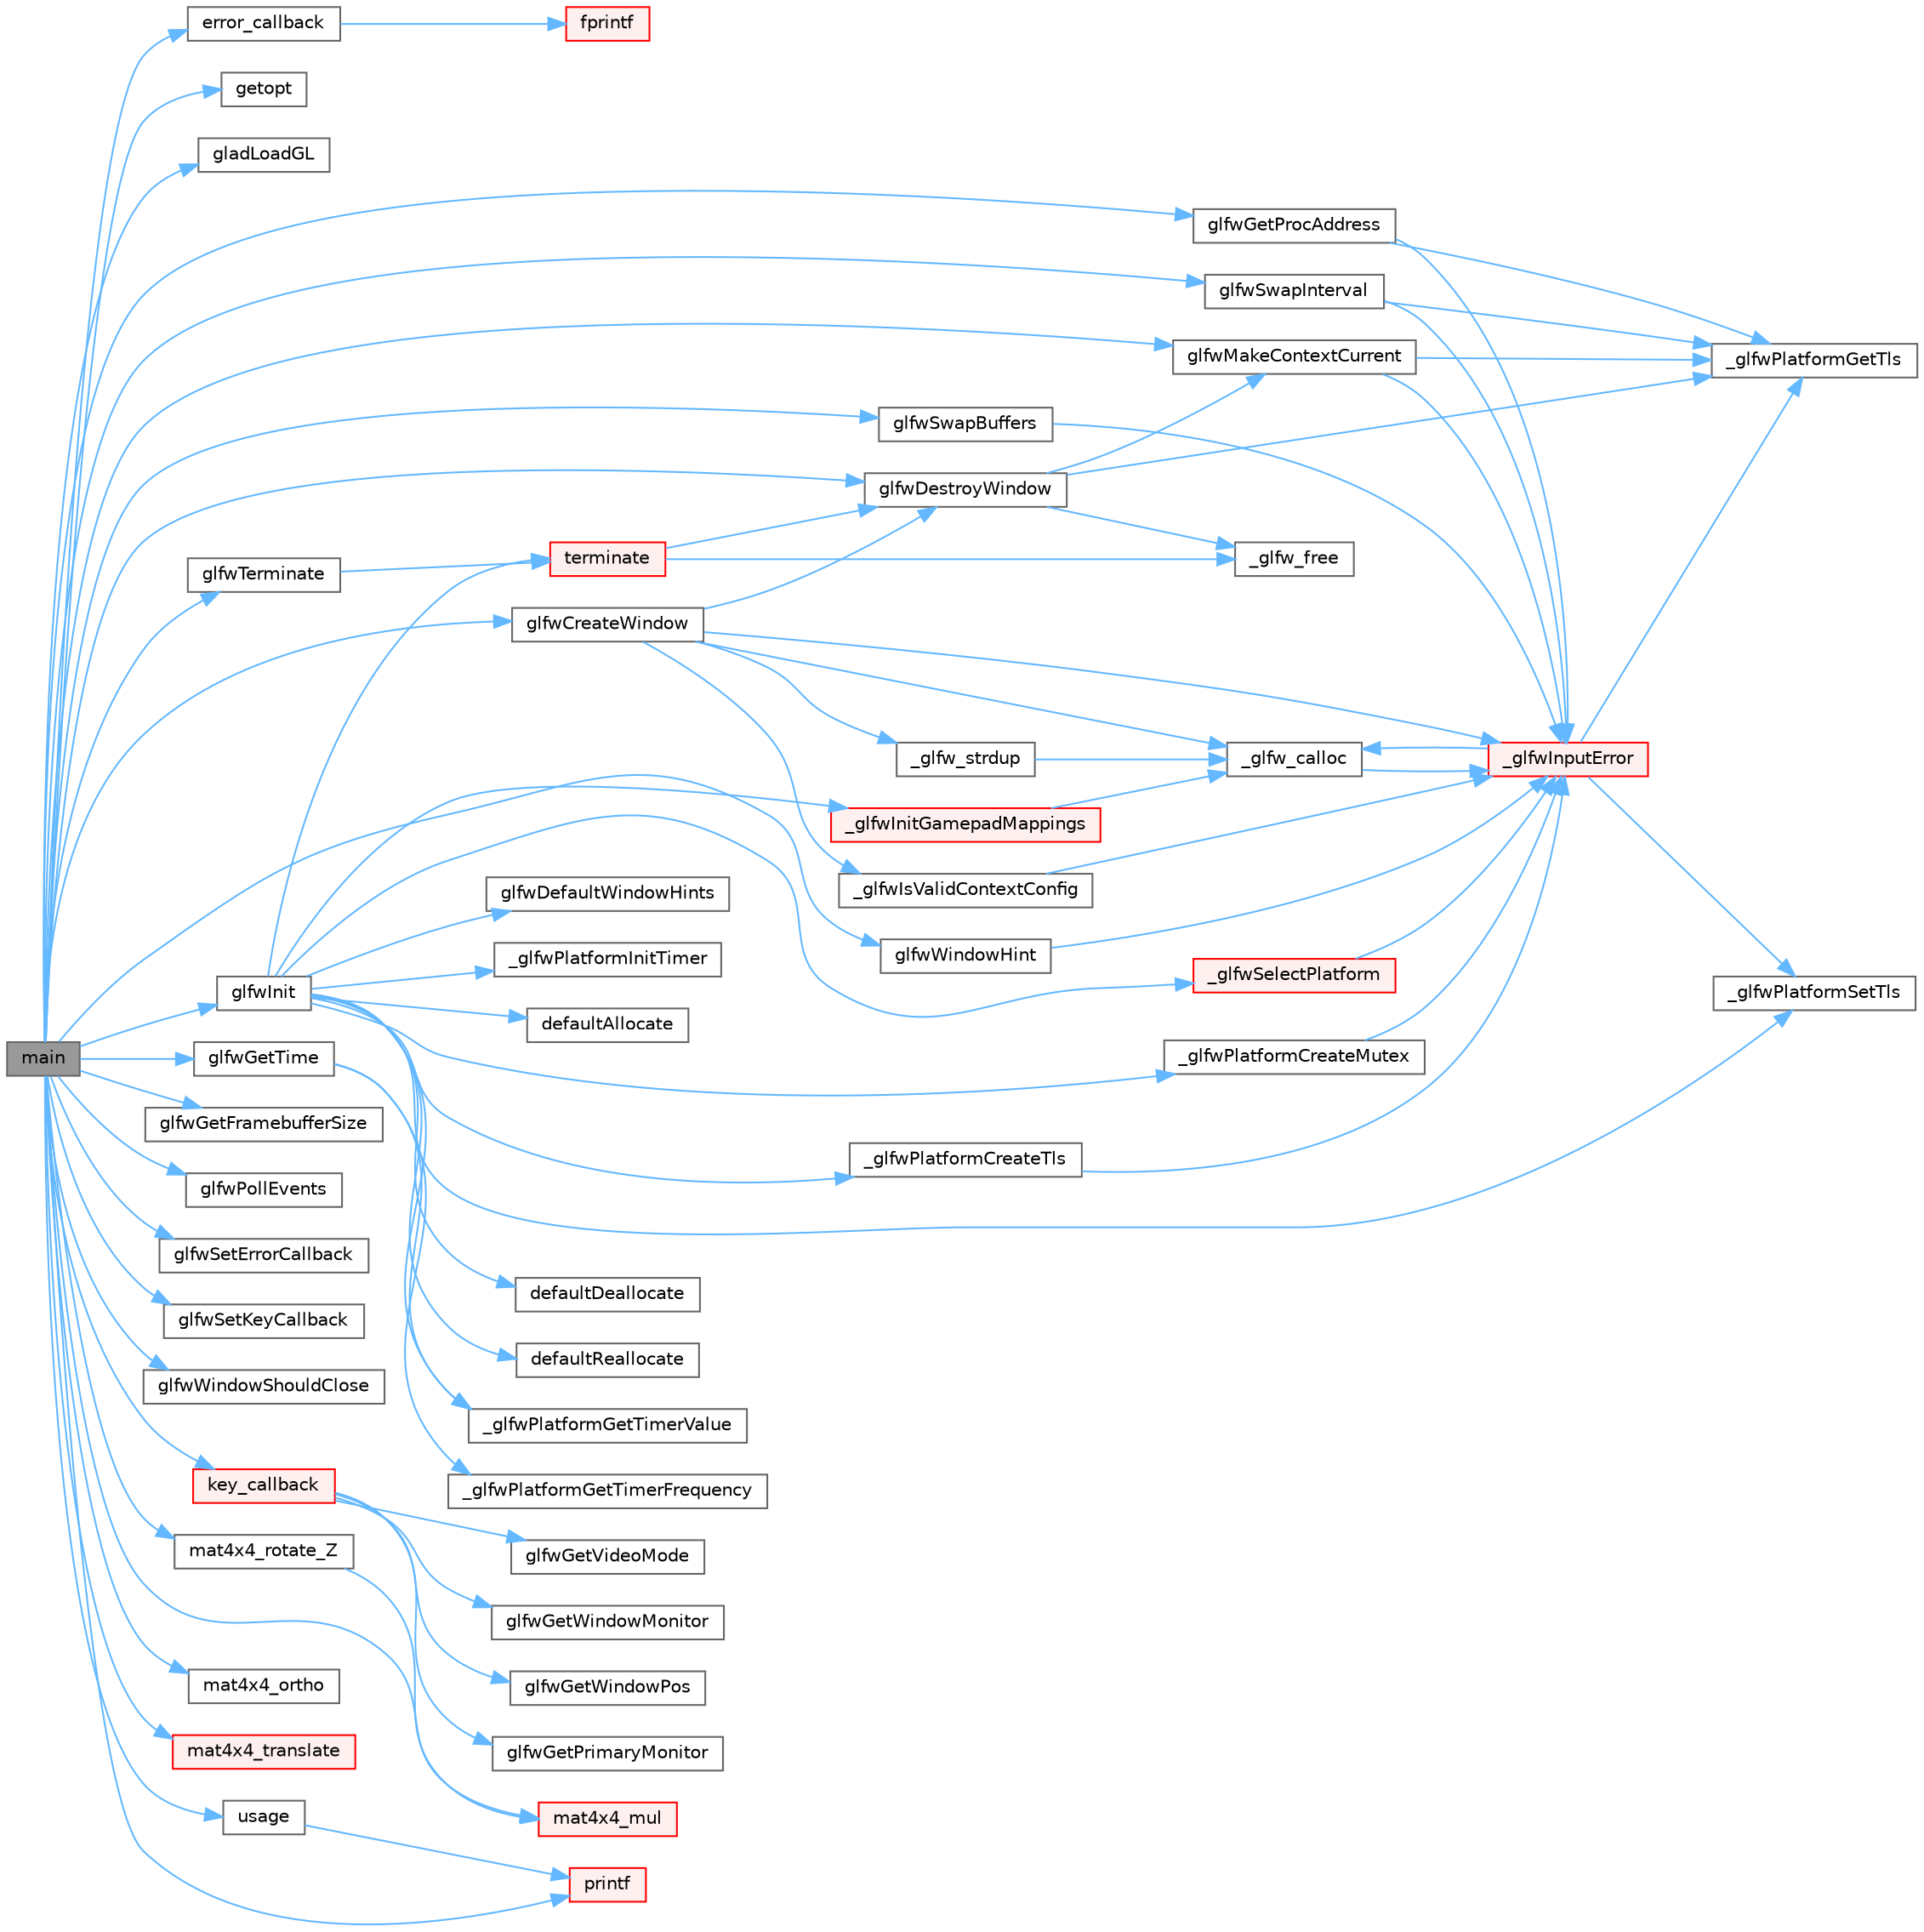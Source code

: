 digraph "main"
{
 // LATEX_PDF_SIZE
  bgcolor="transparent";
  edge [fontname=Helvetica,fontsize=10,labelfontname=Helvetica,labelfontsize=10];
  node [fontname=Helvetica,fontsize=10,shape=box,height=0.2,width=0.4];
  rankdir="LR";
  Node1 [id="Node000001",label="main",height=0.2,width=0.4,color="gray40", fillcolor="grey60", style="filled", fontcolor="black",tooltip=" "];
  Node1 -> Node2 [id="edge1_Node000001_Node000002",color="steelblue1",style="solid",tooltip=" "];
  Node2 [id="Node000002",label="error_callback",height=0.2,width=0.4,color="grey40", fillcolor="white", style="filled",URL="$heightmap_8c.html#a6e6d1771a9242858811be0a3569838fa",tooltip=" "];
  Node2 -> Node3 [id="edge2_Node000002_Node000003",color="steelblue1",style="solid",tooltip=" "];
  Node3 [id="Node000003",label="fprintf",height=0.2,width=0.4,color="red", fillcolor="#FFF0F0", style="filled",URL="$printf_8h.html#a9f315126362cae9675de1642105e631e",tooltip=" "];
  Node1 -> Node36 [id="edge3_Node000001_Node000036",color="steelblue1",style="solid",tooltip=" "];
  Node36 [id="Node000036",label="getopt",height=0.2,width=0.4,color="grey40", fillcolor="white", style="filled",URL="$getopt_8c.html#a5ffa4c677fc71cecd94f140ef9db624c",tooltip=" "];
  Node1 -> Node37 [id="edge4_Node000001_Node000037",color="steelblue1",style="solid",tooltip=" "];
  Node37 [id="Node000037",label="gladLoadGL",height=0.2,width=0.4,color="grey40", fillcolor="white", style="filled",URL="$gl_8h.html#a7994567e82772589f6e507f74300bac0",tooltip=" "];
  Node1 -> Node38 [id="edge5_Node000001_Node000038",color="steelblue1",style="solid",tooltip=" "];
  Node38 [id="Node000038",label="glfwCreateWindow",height=0.2,width=0.4,color="grey40", fillcolor="white", style="filled",URL="$group__window.html#gaaccd00fafe81e2db94e8cdf55721e055",tooltip="Creates a window and its associated context."];
  Node38 -> Node39 [id="edge6_Node000038_Node000039",color="steelblue1",style="solid",tooltip=" "];
  Node39 [id="Node000039",label="_glfw_calloc",height=0.2,width=0.4,color="grey40", fillcolor="white", style="filled",URL="$glfw_2src_2init_8c.html#a88a6e01ef5c1245a6d2a5e62b02e5678",tooltip=" "];
  Node39 -> Node40 [id="edge7_Node000039_Node000040",color="steelblue1",style="solid",tooltip=" "];
  Node40 [id="Node000040",label="_glfwInputError",height=0.2,width=0.4,color="red", fillcolor="#FFF0F0", style="filled",URL="$glfw_2src_2init_8c.html#a3287b282ec57a4a89127ae51f49f10f5",tooltip=" "];
  Node40 -> Node39 [id="edge8_Node000040_Node000039",color="steelblue1",style="solid",tooltip=" "];
  Node40 -> Node41 [id="edge9_Node000040_Node000041",color="steelblue1",style="solid",tooltip=" "];
  Node41 [id="Node000041",label="_glfwPlatformGetTls",height=0.2,width=0.4,color="grey40", fillcolor="white", style="filled",URL="$posix__thread_8c.html#a7d2f6e8ecd2e06f2e86d9446d642bd00",tooltip=" "];
  Node40 -> Node43 [id="edge10_Node000040_Node000043",color="steelblue1",style="solid",tooltip=" "];
  Node43 [id="Node000043",label="_glfwPlatformSetTls",height=0.2,width=0.4,color="grey40", fillcolor="white", style="filled",URL="$posix__thread_8c.html#a302f48b6d4dba6b3579449d8a43cfae7",tooltip=" "];
  Node38 -> Node45 [id="edge11_Node000038_Node000045",color="steelblue1",style="solid",tooltip=" "];
  Node45 [id="Node000045",label="_glfw_strdup",height=0.2,width=0.4,color="grey40", fillcolor="white", style="filled",URL="$glfw_2src_2init_8c.html#af725e1f466a710a1fc590ff3726f1151",tooltip=" "];
  Node45 -> Node39 [id="edge12_Node000045_Node000039",color="steelblue1",style="solid",tooltip=" "];
  Node38 -> Node40 [id="edge13_Node000038_Node000040",color="steelblue1",style="solid",tooltip=" "];
  Node38 -> Node46 [id="edge14_Node000038_Node000046",color="steelblue1",style="solid",tooltip=" "];
  Node46 [id="Node000046",label="_glfwIsValidContextConfig",height=0.2,width=0.4,color="grey40", fillcolor="white", style="filled",URL="$context_8c.html#a659c5d5b0cd359304004700d16a76954",tooltip=" "];
  Node46 -> Node40 [id="edge15_Node000046_Node000040",color="steelblue1",style="solid",tooltip=" "];
  Node38 -> Node47 [id="edge16_Node000038_Node000047",color="steelblue1",style="solid",tooltip=" "];
  Node47 [id="Node000047",label="glfwDestroyWindow",height=0.2,width=0.4,color="grey40", fillcolor="white", style="filled",URL="$group__window.html#ga806747476b7247d292be3711c323ea10",tooltip="Destroys the specified window and its context."];
  Node47 -> Node48 [id="edge17_Node000047_Node000048",color="steelblue1",style="solid",tooltip=" "];
  Node48 [id="Node000048",label="_glfw_free",height=0.2,width=0.4,color="grey40", fillcolor="white", style="filled",URL="$glfw_2src_2init_8c.html#abcf72962b101a8a5c539da1a278b0e9e",tooltip=" "];
  Node47 -> Node41 [id="edge18_Node000047_Node000041",color="steelblue1",style="solid",tooltip=" "];
  Node47 -> Node49 [id="edge19_Node000047_Node000049",color="steelblue1",style="solid",tooltip=" "];
  Node49 [id="Node000049",label="glfwMakeContextCurrent",height=0.2,width=0.4,color="grey40", fillcolor="white", style="filled",URL="$group__context.html#gafd76c93e15ec8b0b90506a9936a46185",tooltip="Makes the context of the specified window current for the calling thread."];
  Node49 -> Node40 [id="edge20_Node000049_Node000040",color="steelblue1",style="solid",tooltip=" "];
  Node49 -> Node41 [id="edge21_Node000049_Node000041",color="steelblue1",style="solid",tooltip=" "];
  Node1 -> Node47 [id="edge22_Node000001_Node000047",color="steelblue1",style="solid",tooltip=" "];
  Node1 -> Node50 [id="edge23_Node000001_Node000050",color="steelblue1",style="solid",tooltip=" "];
  Node50 [id="Node000050",label="glfwGetFramebufferSize",height=0.2,width=0.4,color="grey40", fillcolor="white", style="filled",URL="$group__window.html#gaf7d17f3534b4b6dc9a6f905e3a240b7e",tooltip="Retrieves the size of the framebuffer of the specified window."];
  Node1 -> Node51 [id="edge24_Node000001_Node000051",color="steelblue1",style="solid",tooltip=" "];
  Node51 [id="Node000051",label="glfwGetProcAddress",height=0.2,width=0.4,color="grey40", fillcolor="white", style="filled",URL="$group__context.html#ga0e8af175218929615c16e74938c10f2a",tooltip="Returns the address of the specified function for the current context."];
  Node51 -> Node40 [id="edge25_Node000051_Node000040",color="steelblue1",style="solid",tooltip=" "];
  Node51 -> Node41 [id="edge26_Node000051_Node000041",color="steelblue1",style="solid",tooltip=" "];
  Node1 -> Node52 [id="edge27_Node000001_Node000052",color="steelblue1",style="solid",tooltip=" "];
  Node52 [id="Node000052",label="glfwGetTime",height=0.2,width=0.4,color="grey40", fillcolor="white", style="filled",URL="$group__input.html#ga03d4a1039b8662c71eeb40beea8cb622",tooltip="Returns the GLFW time."];
  Node52 -> Node53 [id="edge28_Node000052_Node000053",color="steelblue1",style="solid",tooltip=" "];
  Node53 [id="Node000053",label="_glfwPlatformGetTimerFrequency",height=0.2,width=0.4,color="grey40", fillcolor="white", style="filled",URL="$posix__time_8c.html#ab3fe69b1eec5554114fe774623a15137",tooltip=" "];
  Node52 -> Node54 [id="edge29_Node000052_Node000054",color="steelblue1",style="solid",tooltip=" "];
  Node54 [id="Node000054",label="_glfwPlatformGetTimerValue",height=0.2,width=0.4,color="grey40", fillcolor="white", style="filled",URL="$posix__time_8c.html#a5ee7e09b380d3afdd3c2738b726a2a6e",tooltip=" "];
  Node1 -> Node55 [id="edge30_Node000001_Node000055",color="steelblue1",style="solid",tooltip=" "];
  Node55 [id="Node000055",label="glfwInit",height=0.2,width=0.4,color="grey40", fillcolor="white", style="filled",URL="$group__init.html#gab41771f0215a2e0afb4cf1cf98082d40",tooltip="Initializes the GLFW library."];
  Node55 -> Node56 [id="edge31_Node000055_Node000056",color="steelblue1",style="solid",tooltip=" "];
  Node56 [id="Node000056",label="_glfwInitGamepadMappings",height=0.2,width=0.4,color="red", fillcolor="#FFF0F0", style="filled",URL="$input_8c.html#a1dab257a37caa6b39cfe9924c2487db6",tooltip=" "];
  Node56 -> Node39 [id="edge32_Node000056_Node000039",color="steelblue1",style="solid",tooltip=" "];
  Node55 -> Node58 [id="edge33_Node000055_Node000058",color="steelblue1",style="solid",tooltip=" "];
  Node58 [id="Node000058",label="_glfwPlatformCreateMutex",height=0.2,width=0.4,color="grey40", fillcolor="white", style="filled",URL="$posix__thread_8c.html#a6c5f30449fe62f561c9b01f839ec0438",tooltip=" "];
  Node58 -> Node40 [id="edge34_Node000058_Node000040",color="steelblue1",style="solid",tooltip=" "];
  Node55 -> Node59 [id="edge35_Node000055_Node000059",color="steelblue1",style="solid",tooltip=" "];
  Node59 [id="Node000059",label="_glfwPlatformCreateTls",height=0.2,width=0.4,color="grey40", fillcolor="white", style="filled",URL="$posix__thread_8c.html#afad94d57290ac85fbece14f93c41754f",tooltip=" "];
  Node59 -> Node40 [id="edge36_Node000059_Node000040",color="steelblue1",style="solid",tooltip=" "];
  Node55 -> Node54 [id="edge37_Node000055_Node000054",color="steelblue1",style="solid",tooltip=" "];
  Node55 -> Node60 [id="edge38_Node000055_Node000060",color="steelblue1",style="solid",tooltip=" "];
  Node60 [id="Node000060",label="_glfwPlatformInitTimer",height=0.2,width=0.4,color="grey40", fillcolor="white", style="filled",URL="$posix__time_8c.html#a6029c1379e357d7b4e8836e1c1ad2fa2",tooltip=" "];
  Node55 -> Node43 [id="edge39_Node000055_Node000043",color="steelblue1",style="solid",tooltip=" "];
  Node55 -> Node61 [id="edge40_Node000055_Node000061",color="steelblue1",style="solid",tooltip=" "];
  Node61 [id="Node000061",label="_glfwSelectPlatform",height=0.2,width=0.4,color="red", fillcolor="#FFF0F0", style="filled",URL="$platform_8c.html#ac0e7d5f9c3735b1959f87e959b90ce53",tooltip=" "];
  Node61 -> Node40 [id="edge41_Node000061_Node000040",color="steelblue1",style="solid",tooltip=" "];
  Node55 -> Node193 [id="edge42_Node000055_Node000193",color="steelblue1",style="solid",tooltip=" "];
  Node193 [id="Node000193",label="defaultAllocate",height=0.2,width=0.4,color="grey40", fillcolor="white", style="filled",URL="$glfw_2src_2init_8c.html#a84bc7140bca4ebe2e32016f87e1a3e19",tooltip=" "];
  Node55 -> Node194 [id="edge43_Node000055_Node000194",color="steelblue1",style="solid",tooltip=" "];
  Node194 [id="Node000194",label="defaultDeallocate",height=0.2,width=0.4,color="grey40", fillcolor="white", style="filled",URL="$glfw_2src_2init_8c.html#a81fde93f12ddf3ac12ffec825358ef9b",tooltip=" "];
  Node55 -> Node195 [id="edge44_Node000055_Node000195",color="steelblue1",style="solid",tooltip=" "];
  Node195 [id="Node000195",label="defaultReallocate",height=0.2,width=0.4,color="grey40", fillcolor="white", style="filled",URL="$glfw_2src_2init_8c.html#ad57bef403de5abe0338b4c1b8a7650fb",tooltip=" "];
  Node55 -> Node196 [id="edge45_Node000055_Node000196",color="steelblue1",style="solid",tooltip=" "];
  Node196 [id="Node000196",label="glfwDefaultWindowHints",height=0.2,width=0.4,color="grey40", fillcolor="white", style="filled",URL="$group__window.html#ga8050ddceed9dc6bd9d3aa35666195cd4",tooltip="Resets all window hints to their default values."];
  Node55 -> Node197 [id="edge46_Node000055_Node000197",color="steelblue1",style="solid",tooltip=" "];
  Node197 [id="Node000197",label="terminate",height=0.2,width=0.4,color="red", fillcolor="#FFF0F0", style="filled",URL="$glfw_2src_2init_8c.html#ae5a773506a43a9bc54bce503f234c209",tooltip=" "];
  Node197 -> Node48 [id="edge47_Node000197_Node000048",color="steelblue1",style="solid",tooltip=" "];
  Node197 -> Node47 [id="edge48_Node000197_Node000047",color="steelblue1",style="solid",tooltip=" "];
  Node1 -> Node49 [id="edge49_Node000001_Node000049",color="steelblue1",style="solid",tooltip=" "];
  Node1 -> Node203 [id="edge50_Node000001_Node000203",color="steelblue1",style="solid",tooltip=" "];
  Node203 [id="Node000203",label="glfwPollEvents",height=0.2,width=0.4,color="grey40", fillcolor="white", style="filled",URL="$group__window.html#ga872d16e4c77f58c0436f356255920cfc",tooltip="Processes all pending events."];
  Node1 -> Node204 [id="edge51_Node000001_Node000204",color="steelblue1",style="solid",tooltip=" "];
  Node204 [id="Node000204",label="glfwSetErrorCallback",height=0.2,width=0.4,color="grey40", fillcolor="white", style="filled",URL="$group__init.html#ga746e2757d069eaea423349aca6ae097a",tooltip="Sets the error callback."];
  Node1 -> Node205 [id="edge52_Node000001_Node000205",color="steelblue1",style="solid",tooltip=" "];
  Node205 [id="Node000205",label="glfwSetKeyCallback",height=0.2,width=0.4,color="grey40", fillcolor="white", style="filled",URL="$group__input.html#gaa4cbcb81b939b8800e44cea971ddae47",tooltip="Sets the key callback."];
  Node1 -> Node206 [id="edge53_Node000001_Node000206",color="steelblue1",style="solid",tooltip=" "];
  Node206 [id="Node000206",label="glfwSwapBuffers",height=0.2,width=0.4,color="grey40", fillcolor="white", style="filled",URL="$group__window.html#gafb827800eedbfcbc97b1e5408df668d7",tooltip="Swaps the front and back buffers of the specified window."];
  Node206 -> Node40 [id="edge54_Node000206_Node000040",color="steelblue1",style="solid",tooltip=" "];
  Node1 -> Node207 [id="edge55_Node000001_Node000207",color="steelblue1",style="solid",tooltip=" "];
  Node207 [id="Node000207",label="glfwSwapInterval",height=0.2,width=0.4,color="grey40", fillcolor="white", style="filled",URL="$group__context.html#ga12a595c06947cec4967c6e1f14210a8a",tooltip="Sets the swap interval for the current context."];
  Node207 -> Node40 [id="edge56_Node000207_Node000040",color="steelblue1",style="solid",tooltip=" "];
  Node207 -> Node41 [id="edge57_Node000207_Node000041",color="steelblue1",style="solid",tooltip=" "];
  Node1 -> Node208 [id="edge58_Node000001_Node000208",color="steelblue1",style="solid",tooltip=" "];
  Node208 [id="Node000208",label="glfwTerminate",height=0.2,width=0.4,color="grey40", fillcolor="white", style="filled",URL="$group__init.html#gafd90e6fd4819ea9e22e5e739519a6504",tooltip="Terminates the GLFW library."];
  Node208 -> Node197 [id="edge59_Node000208_Node000197",color="steelblue1",style="solid",tooltip=" "];
  Node1 -> Node209 [id="edge60_Node000001_Node000209",color="steelblue1",style="solid",tooltip=" "];
  Node209 [id="Node000209",label="glfwWindowHint",height=0.2,width=0.4,color="grey40", fillcolor="white", style="filled",URL="$group__window.html#ga69c40728499720bef8a49aa925ea0efa",tooltip="Sets the specified window hint to the desired value."];
  Node209 -> Node40 [id="edge61_Node000209_Node000040",color="steelblue1",style="solid",tooltip=" "];
  Node1 -> Node210 [id="edge62_Node000001_Node000210",color="steelblue1",style="solid",tooltip=" "];
  Node210 [id="Node000210",label="glfwWindowShouldClose",height=0.2,width=0.4,color="grey40", fillcolor="white", style="filled",URL="$group__window.html#gaa6162f67dfa38b8beda2fea623649332",tooltip="Checks the close flag of the specified window."];
  Node1 -> Node211 [id="edge63_Node000001_Node000211",color="steelblue1",style="solid",tooltip=" "];
  Node211 [id="Node000211",label="key_callback",height=0.2,width=0.4,color="red", fillcolor="#FFF0F0", style="filled",URL="$boing_8c.html#a286930f4e8ede059b83ff6eafa2ff718",tooltip=" "];
  Node211 -> Node212 [id="edge64_Node000211_Node000212",color="steelblue1",style="solid",tooltip=" "];
  Node212 [id="Node000212",label="glfwGetPrimaryMonitor",height=0.2,width=0.4,color="grey40", fillcolor="white", style="filled",URL="$group__monitor.html#ga34befff4f9f0fae09dd8de6fb0eb4f3e",tooltip="Returns the primary monitor."];
  Node211 -> Node213 [id="edge65_Node000211_Node000213",color="steelblue1",style="solid",tooltip=" "];
  Node213 [id="Node000213",label="glfwGetVideoMode",height=0.2,width=0.4,color="grey40", fillcolor="white", style="filled",URL="$group__monitor.html#ga21f7f60de4f4d0fa360c7ad159b75c9e",tooltip="Returns the current mode of the specified monitor."];
  Node211 -> Node214 [id="edge66_Node000211_Node000214",color="steelblue1",style="solid",tooltip=" "];
  Node214 [id="Node000214",label="glfwGetWindowMonitor",height=0.2,width=0.4,color="grey40", fillcolor="white", style="filled",URL="$group__window.html#gad441645a53bc9274a0ee163d40f0c637",tooltip="Returns the monitor that the window uses for full screen mode."];
  Node211 -> Node215 [id="edge67_Node000211_Node000215",color="steelblue1",style="solid",tooltip=" "];
  Node215 [id="Node000215",label="glfwGetWindowPos",height=0.2,width=0.4,color="grey40", fillcolor="white", style="filled",URL="$group__window.html#ga0076a8591ef7494d359730cf2250b45b",tooltip="Retrieves the position of the content area of the specified window."];
  Node1 -> Node218 [id="edge68_Node000001_Node000218",color="steelblue1",style="solid",tooltip=" "];
  Node218 [id="Node000218",label="mat4x4_mul",height=0.2,width=0.4,color="red", fillcolor="#FFF0F0", style="filled",URL="$linmath_8h.html#a62186c7d2461116c23967d35cf437e00",tooltip=" "];
  Node1 -> Node220 [id="edge69_Node000001_Node000220",color="steelblue1",style="solid",tooltip=" "];
  Node220 [id="Node000220",label="mat4x4_ortho",height=0.2,width=0.4,color="grey40", fillcolor="white", style="filled",URL="$linmath_8h.html#a9d5fe21cb49e77776d3100a0d2e0ce31",tooltip=" "];
  Node1 -> Node221 [id="edge70_Node000001_Node000221",color="steelblue1",style="solid",tooltip=" "];
  Node221 [id="Node000221",label="mat4x4_rotate_Z",height=0.2,width=0.4,color="grey40", fillcolor="white", style="filled",URL="$linmath_8h.html#aac10514a034a5e6dc90ae5911141fb78",tooltip=" "];
  Node221 -> Node218 [id="edge71_Node000221_Node000218",color="steelblue1",style="solid",tooltip=" "];
  Node1 -> Node222 [id="edge72_Node000001_Node000222",color="steelblue1",style="solid",tooltip=" "];
  Node222 [id="Node000222",label="mat4x4_translate",height=0.2,width=0.4,color="red", fillcolor="#FFF0F0", style="filled",URL="$linmath_8h.html#ab15e9b6c0e6e2a093794634985f11d23",tooltip=" "];
  Node1 -> Node224 [id="edge73_Node000001_Node000224",color="steelblue1",style="solid",tooltip=" "];
  Node224 [id="Node000224",label="printf",height=0.2,width=0.4,color="red", fillcolor="#FFF0F0", style="filled",URL="$printf_8h.html#aee3ed3a831f25f07e7be3919fff2203a",tooltip=" "];
  Node1 -> Node225 [id="edge74_Node000001_Node000225",color="steelblue1",style="solid",tooltip=" "];
  Node225 [id="Node000225",label="usage",height=0.2,width=0.4,color="grey40", fillcolor="white", style="filled",URL="$msaa_8c.html#ad96d407a911fbb914fa8e4cfbf2faf0f",tooltip=" "];
  Node225 -> Node224 [id="edge75_Node000225_Node000224",color="steelblue1",style="solid",tooltip=" "];
}
